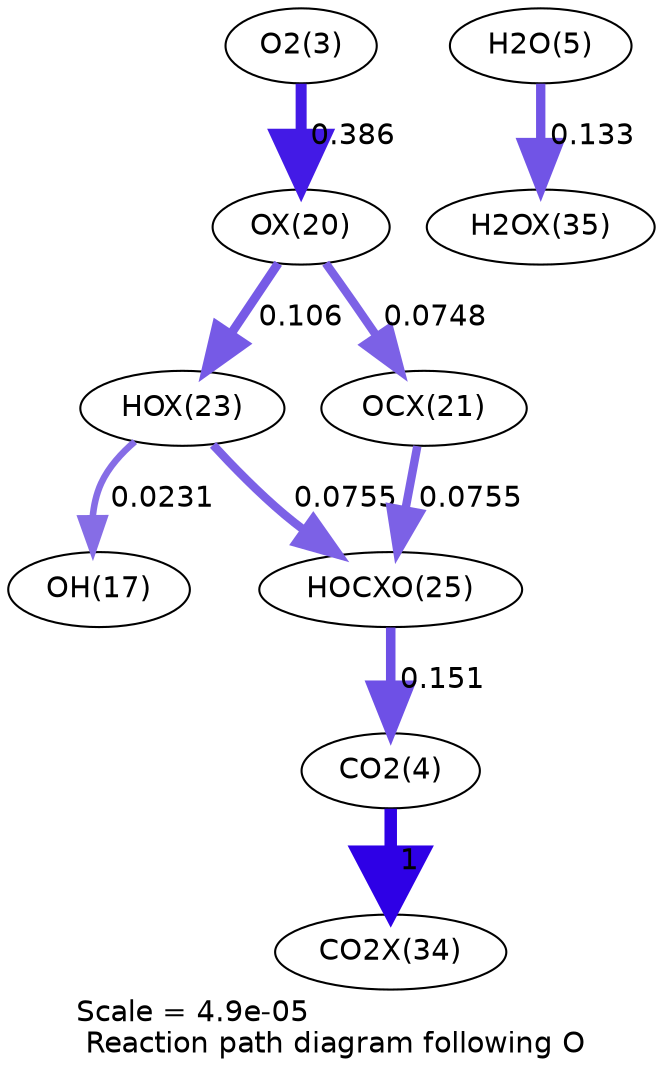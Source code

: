 digraph reaction_paths {
center=1;
s5 -> s34[fontname="Helvetica", penwidth=5.28, arrowsize=2.64, color="0.7, 0.886, 0.9"
, label=" 0.386"];
s34 -> s37[fontname="Helvetica", penwidth=4.3, arrowsize=2.15, color="0.7, 0.606, 0.9"
, label=" 0.106"];
s34 -> s35[fontname="Helvetica", penwidth=4.04, arrowsize=2.02, color="0.7, 0.575, 0.9"
, label=" 0.0748"];
s37 -> s19[fontname="Helvetica", penwidth=3.16, arrowsize=1.58, color="0.7, 0.523, 0.9"
, label=" 0.0231"];
s37 -> s39[fontname="Helvetica", penwidth=4.05, arrowsize=2.02, color="0.7, 0.576, 0.9"
, label=" 0.0755"];
s7 -> s44[fontname="Helvetica", penwidth=4.48, arrowsize=2.24, color="0.7, 0.633, 0.9"
, label=" 0.133"];
s35 -> s39[fontname="Helvetica", penwidth=4.05, arrowsize=2.02, color="0.7, 0.576, 0.9"
, label=" 0.0755"];
s39 -> s6[fontname="Helvetica", penwidth=4.57, arrowsize=2.29, color="0.7, 0.651, 0.9"
, label=" 0.151"];
s6 -> s43[fontname="Helvetica", penwidth=6, arrowsize=3, color="0.7, 1.5, 0.9"
, label=" 1"];
s5 [ fontname="Helvetica", label="O2(3)"];
s6 [ fontname="Helvetica", label="CO2(4)"];
s7 [ fontname="Helvetica", label="H2O(5)"];
s19 [ fontname="Helvetica", label="OH(17)"];
s34 [ fontname="Helvetica", label="OX(20)"];
s35 [ fontname="Helvetica", label="OCX(21)"];
s37 [ fontname="Helvetica", label="HOX(23)"];
s39 [ fontname="Helvetica", label="HOCXO(25)"];
s43 [ fontname="Helvetica", label="CO2X(34)"];
s44 [ fontname="Helvetica", label="H2OX(35)"];
 label = "Scale = 4.9e-05\l Reaction path diagram following O";
 fontname = "Helvetica";
}
